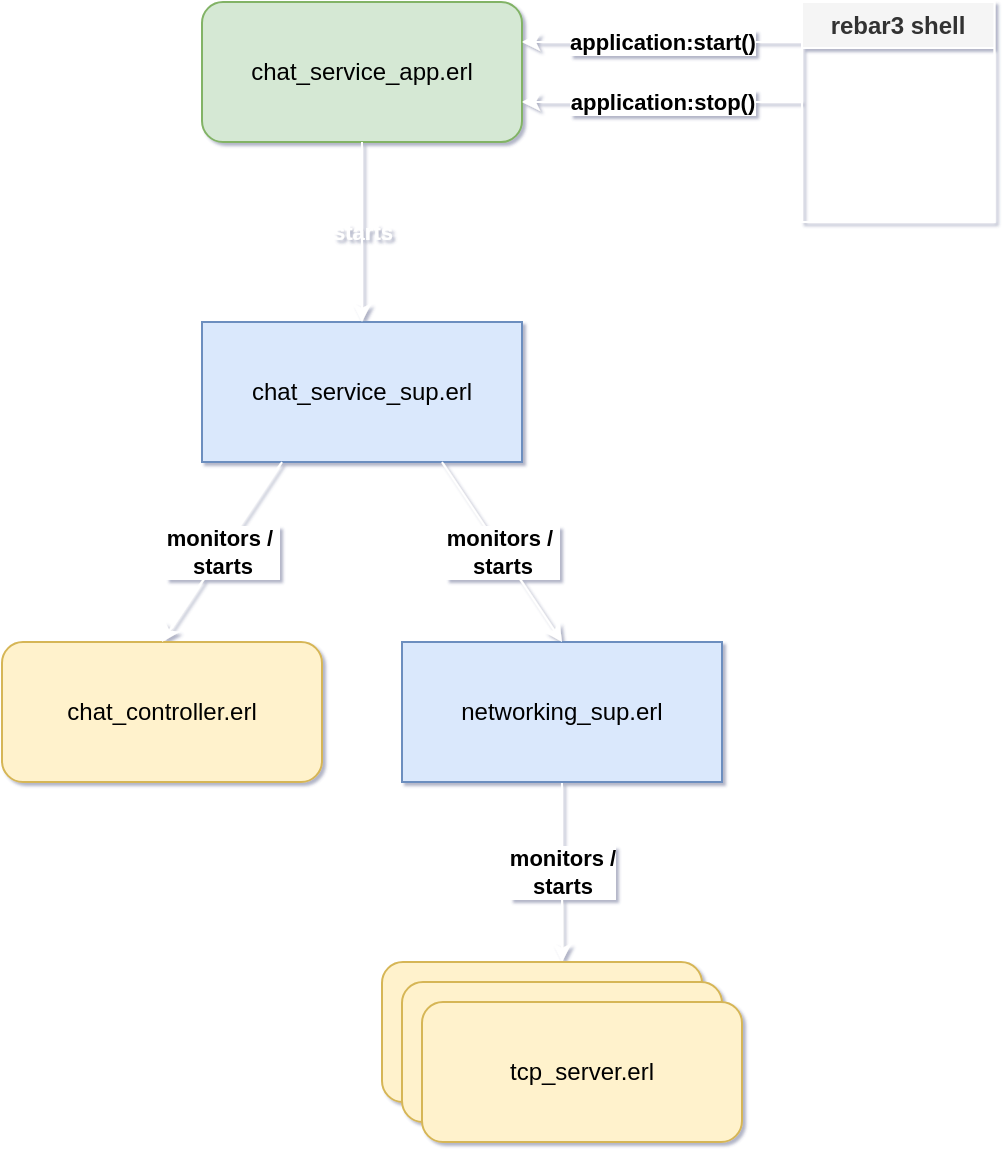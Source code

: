<mxfile version="20.8.16" type="github">
  <diagram name="Page-1" id="DX3c21mfX71W0y9h3Ioc">
    <mxGraphModel dx="794" dy="1155" grid="1" gridSize="10" guides="1" tooltips="1" connect="1" arrows="1" fold="1" page="1" pageScale="1" pageWidth="850" pageHeight="1100" background="none" math="0" shadow="1">
      <root>
        <mxCell id="0" />
        <mxCell id="1" parent="0" />
        <mxCell id="zZHkfvfWyeacYr9jaNQ6-1" value="chat_service_app.erl" style="rounded=1;whiteSpace=wrap;html=1;fillColor=#d5e8d4;strokeColor=#82b366;" parent="1" vertex="1">
          <mxGeometry x="320" y="40" width="160" height="70" as="geometry" />
        </mxCell>
        <mxCell id="zZHkfvfWyeacYr9jaNQ6-2" value="chat_service_sup.erl" style="rounded=0;whiteSpace=wrap;html=1;fillColor=#dae8fc;strokeColor=#6c8ebf;" parent="1" vertex="1">
          <mxGeometry x="320" y="200" width="160" height="70" as="geometry" />
        </mxCell>
        <mxCell id="zZHkfvfWyeacYr9jaNQ6-6" value="starts" style="endArrow=classic;html=1;rounded=0;entryX=0.5;entryY=0;entryDx=0;entryDy=0;exitX=0.5;exitY=1;exitDx=0;exitDy=0;fillColor=#f5f5f5;strokeColor=#FFFFFF;labelBackgroundColor=none;fontColor=#FFFFFF;fontStyle=1" parent="1" source="zZHkfvfWyeacYr9jaNQ6-1" target="zZHkfvfWyeacYr9jaNQ6-2" edge="1">
          <mxGeometry width="50" height="50" relative="1" as="geometry">
            <mxPoint x="360" y="140" as="sourcePoint" />
            <mxPoint x="400" y="110" as="targetPoint" />
          </mxGeometry>
        </mxCell>
        <mxCell id="zZHkfvfWyeacYr9jaNQ6-7" value="application:start()" style="endArrow=classic;html=1;rounded=0;fillColor=#f5f5f5;strokeColor=#FFFFFF;labelBackgroundColor=default;fontColor=#000000;fontStyle=1" parent="1" edge="1">
          <mxGeometry width="50" height="50" relative="1" as="geometry">
            <mxPoint x="620" y="60" as="sourcePoint" />
            <mxPoint x="480" y="60" as="targetPoint" />
          </mxGeometry>
        </mxCell>
        <mxCell id="zZHkfvfWyeacYr9jaNQ6-8" value="application:stop()" style="endArrow=classic;html=1;rounded=0;fillColor=#f5f5f5;strokeColor=#FFFFFF;labelBackgroundColor=default;fontColor=#000000;fontStyle=1" parent="1" edge="1">
          <mxGeometry width="50" height="50" relative="1" as="geometry">
            <mxPoint x="620" y="90" as="sourcePoint" />
            <mxPoint x="480" y="90" as="targetPoint" />
          </mxGeometry>
        </mxCell>
        <mxCell id="zZHkfvfWyeacYr9jaNQ6-22" value="monitors /&lt;br&gt;starts" style="edgeStyle=orthogonalEdgeStyle;rounded=0;orthogonalLoop=1;jettySize=auto;html=1;entryX=0.563;entryY=0;entryDx=0;entryDy=0;entryPerimeter=0;fillColor=#f5f5f5;strokeColor=#FFFFFF;labelBackgroundColor=default;fontColor=#000000;fontStyle=1" parent="1" source="zZHkfvfWyeacYr9jaNQ6-11" target="zZHkfvfWyeacYr9jaNQ6-18" edge="1">
          <mxGeometry relative="1" as="geometry" />
        </mxCell>
        <mxCell id="zZHkfvfWyeacYr9jaNQ6-11" value="networking_sup.erl" style="rounded=0;whiteSpace=wrap;html=1;fillColor=#dae8fc;strokeColor=#6c8ebf;" parent="1" vertex="1">
          <mxGeometry x="420" y="360" width="160" height="70" as="geometry" />
        </mxCell>
        <mxCell id="zZHkfvfWyeacYr9jaNQ6-12" value="chat_controller.erl" style="rounded=1;whiteSpace=wrap;html=1;fillColor=#fff2cc;strokeColor=#d6b656;" parent="1" vertex="1">
          <mxGeometry x="220" y="360" width="160" height="70" as="geometry" />
        </mxCell>
        <mxCell id="zZHkfvfWyeacYr9jaNQ6-14" value="monitors /&amp;nbsp;&lt;br&gt;starts" style="endArrow=classic;html=1;rounded=0;exitX=0.25;exitY=1;exitDx=0;exitDy=0;entryX=0.5;entryY=0;entryDx=0;entryDy=0;labelBackgroundColor=default;fontColor=#000000;strokeColor=#FFFFFF;fontStyle=1" parent="1" source="zZHkfvfWyeacYr9jaNQ6-2" target="zZHkfvfWyeacYr9jaNQ6-12" edge="1">
          <mxGeometry width="50" height="50" relative="1" as="geometry">
            <mxPoint x="400" y="540" as="sourcePoint" />
            <mxPoint x="450" y="490" as="targetPoint" />
          </mxGeometry>
        </mxCell>
        <mxCell id="zZHkfvfWyeacYr9jaNQ6-15" value="monitors /&amp;nbsp;&lt;br&gt;starts" style="endArrow=classic;html=1;rounded=0;exitX=0.75;exitY=1;exitDx=0;exitDy=0;entryX=0.5;entryY=0;entryDx=0;entryDy=0;fillColor=#f5f5f5;strokeColor=#FFFFFF;labelBackgroundColor=default;fontColor=#000000;fontStyle=1" parent="1" source="zZHkfvfWyeacYr9jaNQ6-2" target="zZHkfvfWyeacYr9jaNQ6-11" edge="1">
          <mxGeometry width="50" height="50" relative="1" as="geometry">
            <mxPoint x="370" y="280" as="sourcePoint" />
            <mxPoint x="310" y="370" as="targetPoint" />
          </mxGeometry>
        </mxCell>
        <mxCell id="zZHkfvfWyeacYr9jaNQ6-18" value="tcp_server.erl" style="rounded=1;whiteSpace=wrap;html=1;fillColor=#fff2cc;strokeColor=#d6b656;" parent="1" vertex="1">
          <mxGeometry x="410" y="520" width="160" height="70" as="geometry" />
        </mxCell>
        <mxCell id="zZHkfvfWyeacYr9jaNQ6-20" value="tcp_server.erl" style="rounded=1;whiteSpace=wrap;html=1;fillColor=#fff2cc;strokeColor=#d6b656;" parent="1" vertex="1">
          <mxGeometry x="420" y="530" width="160" height="70" as="geometry" />
        </mxCell>
        <mxCell id="zZHkfvfWyeacYr9jaNQ6-21" value="tcp_server.erl" style="rounded=1;whiteSpace=wrap;html=1;fillColor=#fff2cc;strokeColor=#d6b656;" parent="1" vertex="1">
          <mxGeometry x="430" y="540" width="160" height="70" as="geometry" />
        </mxCell>
        <mxCell id="zZHkfvfWyeacYr9jaNQ6-24" value="rebar3 shell" style="swimlane;whiteSpace=wrap;html=1;fillColor=#f5f5f5;strokeColor=#FFFFFF;glass=0;fontColor=#333333;" parent="1" vertex="1">
          <mxGeometry x="620" y="40" width="96.25" height="110" as="geometry" />
        </mxCell>
      </root>
    </mxGraphModel>
  </diagram>
</mxfile>
